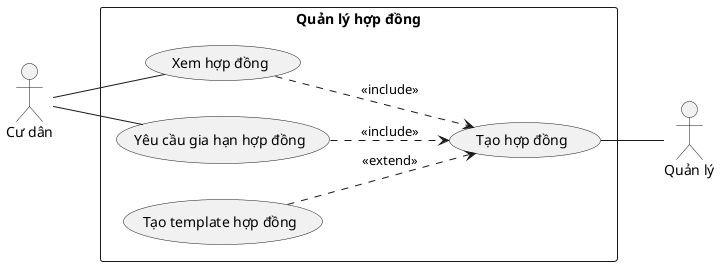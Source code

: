 @startuml
left to right direction

actor "Quản lý" as C
actor "Cư dân" as U
rectangle "Quản lý hợp đồng" {
  usecase (Tạo hợp đồng) as UC2
  usecase (Xem hợp đồng) as UC1
  usecase (Yêu cầu gia hạn hợp đồng) as UC8

  usecase (Tạo template hợp đồng) as UC4
}

U--UC1
U -- UC8
UC2 -- C
UC4 ..>UC2:<<extend>>
UC1 ..>UC2:<<include>>
UC8 ..>UC2:<<include>>

@enduml
